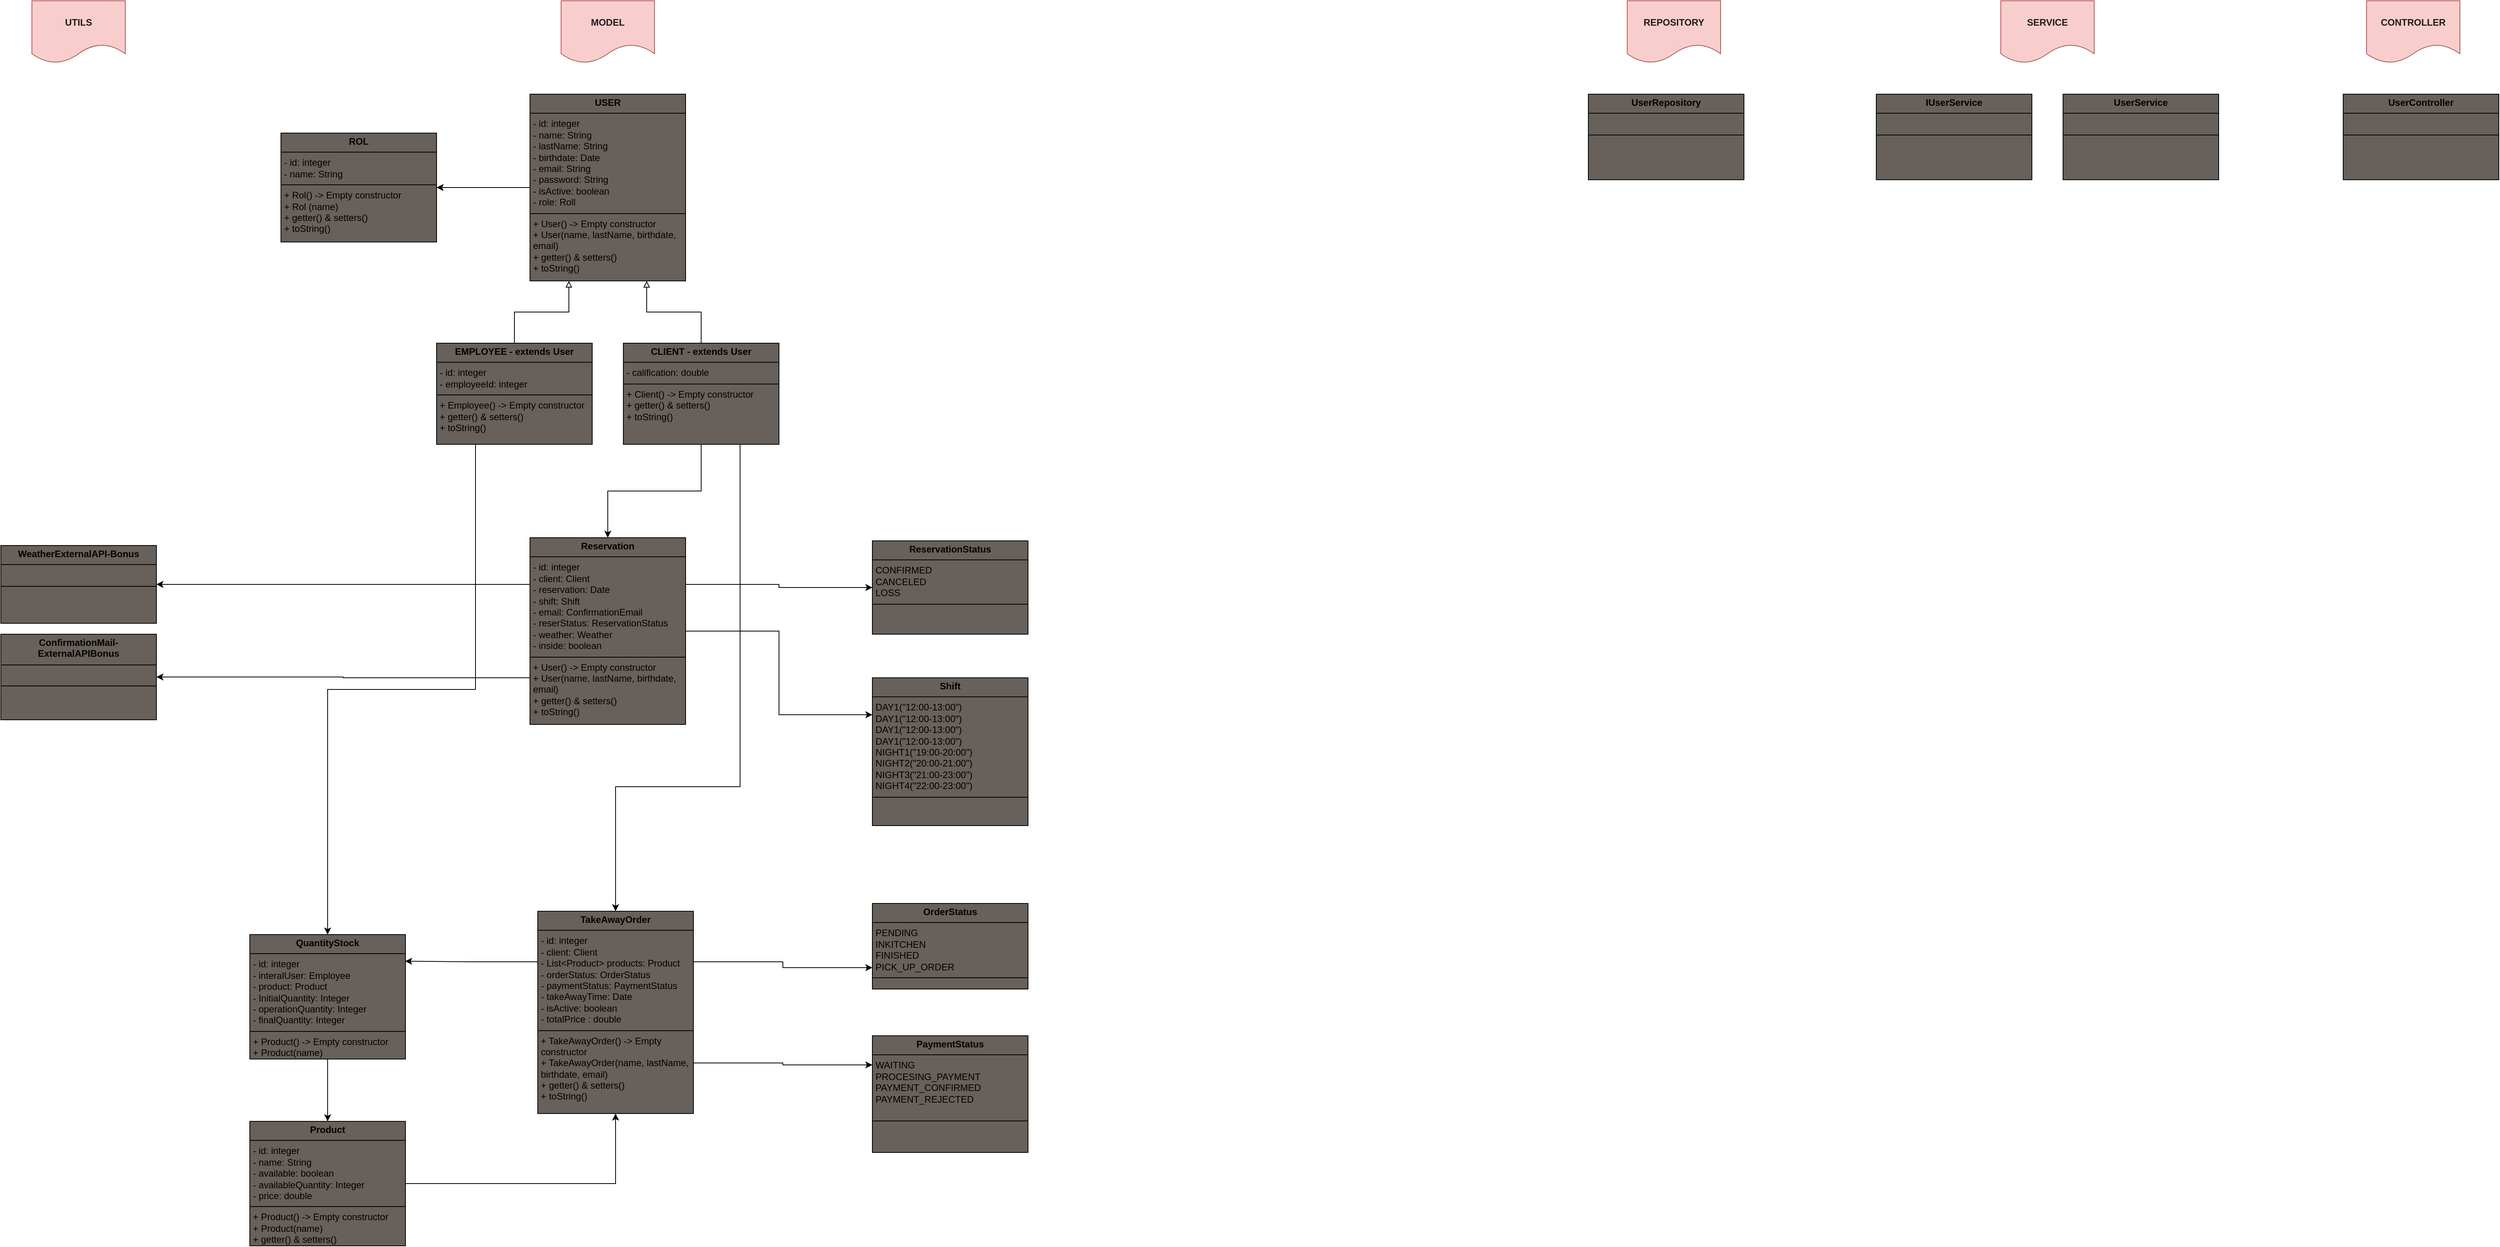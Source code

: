 <mxfile version="24.2.5" type="device" pages="2">
  <diagram name="GeneralMapClases" id="HxhWMXM4oB7l1AwxK58U">
    <mxGraphModel dx="4732" dy="2273" grid="1" gridSize="10" guides="1" tooltips="1" connect="1" arrows="1" fold="1" page="1" pageScale="1" pageWidth="827" pageHeight="1169" math="0" shadow="0">
      <root>
        <mxCell id="0" />
        <mxCell id="1" parent="0" />
        <mxCell id="preP2QebC4gda5gmUQMS-1" value="&lt;font color=&quot;#1d1b1b&quot;&gt;&lt;b&gt;MODEL&lt;/b&gt;&lt;/font&gt;" style="shape=document;whiteSpace=wrap;html=1;boundedLbl=1;fillColor=#f8cecc;strokeColor=#b85450;" vertex="1" parent="1">
          <mxGeometry x="80" y="40" width="120" height="80" as="geometry" />
        </mxCell>
        <mxCell id="preP2QebC4gda5gmUQMS-2" value="&lt;font color=&quot;#1d1b1b&quot;&gt;&lt;b&gt;REPOSITORY&lt;/b&gt;&lt;/font&gt;" style="shape=document;whiteSpace=wrap;html=1;boundedLbl=1;fillColor=#f8cecc;strokeColor=#b85450;" vertex="1" parent="1">
          <mxGeometry x="1450" y="40" width="120" height="80" as="geometry" />
        </mxCell>
        <mxCell id="preP2QebC4gda5gmUQMS-3" value="&lt;font color=&quot;#1d1b1b&quot;&gt;&lt;b&gt;SERVICE&lt;/b&gt;&lt;/font&gt;" style="shape=document;whiteSpace=wrap;html=1;boundedLbl=1;fillColor=#f8cecc;strokeColor=#b85450;" vertex="1" parent="1">
          <mxGeometry x="1930" y="40" width="120" height="80" as="geometry" />
        </mxCell>
        <mxCell id="preP2QebC4gda5gmUQMS-4" value="&lt;font color=&quot;#1d1b1b&quot;&gt;&lt;b&gt;CONTROLLER&lt;/b&gt;&lt;/font&gt;" style="shape=document;whiteSpace=wrap;html=1;boundedLbl=1;fillColor=#f8cecc;strokeColor=#b85450;" vertex="1" parent="1">
          <mxGeometry x="2400" y="40" width="120" height="80" as="geometry" />
        </mxCell>
        <mxCell id="preP2QebC4gda5gmUQMS-5" value="&lt;font color=&quot;#1d1b1b&quot;&gt;&lt;b&gt;UTILS&lt;/b&gt;&lt;/font&gt;" style="shape=document;whiteSpace=wrap;html=1;boundedLbl=1;fillColor=#f8cecc;strokeColor=#b85450;" vertex="1" parent="1">
          <mxGeometry x="-600" y="40" width="120" height="80" as="geometry" />
        </mxCell>
        <mxCell id="preP2QebC4gda5gmUQMS-27" style="edgeStyle=orthogonalEdgeStyle;rounded=0;orthogonalLoop=1;jettySize=auto;html=1;entryX=1;entryY=0.5;entryDx=0;entryDy=0;" edge="1" parent="1" source="preP2QebC4gda5gmUQMS-6" target="preP2QebC4gda5gmUQMS-26">
          <mxGeometry relative="1" as="geometry" />
        </mxCell>
        <mxCell id="preP2QebC4gda5gmUQMS-6" value="&lt;p style=&quot;margin:0px;margin-top:4px;text-align:center;&quot;&gt;&lt;b&gt;USER&lt;/b&gt;&lt;/p&gt;&lt;hr size=&quot;1&quot; style=&quot;border-style:solid;&quot;&gt;&lt;p style=&quot;margin:0px;margin-left:4px;&quot;&gt;- id: integer&lt;/p&gt;&lt;p style=&quot;margin:0px;margin-left:4px;&quot;&gt;- name: String&lt;/p&gt;&lt;p style=&quot;margin:0px;margin-left:4px;&quot;&gt;- lastN&lt;span style=&quot;background-color: initial;&quot;&gt;ame: String&lt;/span&gt;&lt;/p&gt;&lt;p style=&quot;margin:0px;margin-left:4px;&quot;&gt;- birthdate: Date&lt;/p&gt;&lt;p style=&quot;margin:0px;margin-left:4px;&quot;&gt;- email: String&lt;/p&gt;&lt;p style=&quot;margin:0px;margin-left:4px;&quot;&gt;- password: String&lt;br&gt;&lt;/p&gt;&lt;p style=&quot;margin:0px;margin-left:4px;&quot;&gt;- isActive: boolean&lt;/p&gt;&lt;p style=&quot;margin:0px;margin-left:4px;&quot;&gt;- role: Roll&lt;/p&gt;&lt;hr size=&quot;1&quot; style=&quot;border-style:solid;&quot;&gt;&lt;p style=&quot;margin:0px;margin-left:4px;&quot;&gt;+ User() -&amp;gt; Empty constructor&lt;/p&gt;&lt;p style=&quot;margin:0px;margin-left:4px;&quot;&gt;+ User(name, lastName, birthdate, email)&lt;/p&gt;&lt;p style=&quot;margin:0px;margin-left:4px;&quot;&gt;+ getter() &amp;amp; setters()&lt;/p&gt;&lt;p style=&quot;margin:0px;margin-left:4px;&quot;&gt;+ toString()&lt;/p&gt;" style="verticalAlign=top;align=left;overflow=fill;html=1;whiteSpace=wrap;fillStyle=solid;fillColor=#68605a;gradientColor=none;" vertex="1" parent="1">
          <mxGeometry x="40" y="160" width="200" height="240" as="geometry" />
        </mxCell>
        <mxCell id="gav5iKjm3K0pXsZ3ulH1-11" style="edgeStyle=orthogonalEdgeStyle;rounded=0;orthogonalLoop=1;jettySize=auto;html=1;entryX=0.5;entryY=0;entryDx=0;entryDy=0;exitX=0.25;exitY=1;exitDx=0;exitDy=0;" edge="1" parent="1" source="preP2QebC4gda5gmUQMS-7" target="gav5iKjm3K0pXsZ3ulH1-4">
          <mxGeometry relative="1" as="geometry">
            <Array as="points">
              <mxPoint x="-30" y="925" />
              <mxPoint x="-220" y="925" />
            </Array>
          </mxGeometry>
        </mxCell>
        <mxCell id="preP2QebC4gda5gmUQMS-7" value="&lt;p style=&quot;margin:0px;margin-top:4px;text-align:center;&quot;&gt;&lt;b&gt;EMPLOYEE - extends User&lt;/b&gt;&lt;/p&gt;&lt;hr size=&quot;1&quot; style=&quot;border-style:solid;&quot;&gt;&lt;p style=&quot;margin:0px;margin-left:4px;&quot;&gt;- id: integer&lt;/p&gt;&lt;p style=&quot;margin:0px;margin-left:4px;&quot;&gt;- employeeId: integer&lt;/p&gt;&lt;hr size=&quot;1&quot; style=&quot;border-style:solid;&quot;&gt;&lt;p style=&quot;margin:0px;margin-left:4px;&quot;&gt;+ Employee() -&amp;gt; Empty constructor&lt;/p&gt;&lt;p style=&quot;margin:0px;margin-left:4px;&quot;&gt;+ getter() &amp;amp; setters()&lt;/p&gt;&lt;p style=&quot;margin:0px;margin-left:4px;&quot;&gt;+ toString()&lt;/p&gt;" style="verticalAlign=top;align=left;overflow=fill;html=1;whiteSpace=wrap;fillStyle=solid;fillColor=#68605a;gradientColor=none;" vertex="1" parent="1">
          <mxGeometry x="-80" y="480" width="200" height="130" as="geometry" />
        </mxCell>
        <mxCell id="preP2QebC4gda5gmUQMS-40" style="edgeStyle=orthogonalEdgeStyle;rounded=0;orthogonalLoop=1;jettySize=auto;html=1;entryX=0.5;entryY=0;entryDx=0;entryDy=0;" edge="1" parent="1" source="preP2QebC4gda5gmUQMS-8" target="preP2QebC4gda5gmUQMS-39">
          <mxGeometry relative="1" as="geometry" />
        </mxCell>
        <mxCell id="gav5iKjm3K0pXsZ3ulH1-1" style="edgeStyle=orthogonalEdgeStyle;rounded=0;orthogonalLoop=1;jettySize=auto;html=1;exitX=0.75;exitY=1;exitDx=0;exitDy=0;entryX=0.5;entryY=0;entryDx=0;entryDy=0;" edge="1" parent="1" source="preP2QebC4gda5gmUQMS-8" target="preP2QebC4gda5gmUQMS-33">
          <mxGeometry relative="1" as="geometry">
            <Array as="points">
              <mxPoint x="310" y="1050" />
              <mxPoint x="150" y="1050" />
            </Array>
          </mxGeometry>
        </mxCell>
        <mxCell id="preP2QebC4gda5gmUQMS-8" value="&lt;p style=&quot;margin:0px;margin-top:4px;text-align:center;&quot;&gt;&lt;b&gt;CLIENT - extends User&lt;/b&gt;&lt;/p&gt;&lt;hr size=&quot;1&quot; style=&quot;border-style:solid;&quot;&gt;&lt;p style=&quot;margin:0px;margin-left:4px;&quot;&gt;- calification: double&lt;br&gt;&lt;/p&gt;&lt;hr size=&quot;1&quot; style=&quot;border-style:solid;&quot;&gt;&lt;p style=&quot;margin:0px;margin-left:4px;&quot;&gt;+ Client() -&amp;gt; Empty constructor&lt;/p&gt;&lt;p style=&quot;margin:0px;margin-left:4px;&quot;&gt;+ getter() &amp;amp; setters()&lt;/p&gt;&lt;p style=&quot;margin:0px;margin-left:4px;&quot;&gt;+ toString()&lt;/p&gt;" style="verticalAlign=top;align=left;overflow=fill;html=1;whiteSpace=wrap;fillStyle=solid;fillColor=#68605a;gradientColor=none;" vertex="1" parent="1">
          <mxGeometry x="160" y="480" width="200" height="130" as="geometry" />
        </mxCell>
        <mxCell id="preP2QebC4gda5gmUQMS-9" value="" style="endArrow=block;endFill=0;html=1;edgeStyle=orthogonalEdgeStyle;align=left;verticalAlign=top;rounded=0;entryX=0.25;entryY=1;entryDx=0;entryDy=0;exitX=0.5;exitY=0;exitDx=0;exitDy=0;" edge="1" parent="1" source="preP2QebC4gda5gmUQMS-7" target="preP2QebC4gda5gmUQMS-6">
          <mxGeometry x="-1" relative="1" as="geometry">
            <mxPoint y="439" as="sourcePoint" />
            <mxPoint x="160" y="439" as="targetPoint" />
          </mxGeometry>
        </mxCell>
        <mxCell id="preP2QebC4gda5gmUQMS-11" value="" style="endArrow=block;endFill=0;html=1;edgeStyle=orthogonalEdgeStyle;align=left;verticalAlign=top;rounded=0;entryX=0.75;entryY=1;entryDx=0;entryDy=0;exitX=0.5;exitY=0;exitDx=0;exitDy=0;" edge="1" parent="1" source="preP2QebC4gda5gmUQMS-8" target="preP2QebC4gda5gmUQMS-6">
          <mxGeometry x="-1" relative="1" as="geometry">
            <mxPoint x="104.75" y="439.5" as="sourcePoint" />
            <mxPoint x="174.75" y="359.5" as="targetPoint" />
          </mxGeometry>
        </mxCell>
        <mxCell id="preP2QebC4gda5gmUQMS-26" value="&lt;p style=&quot;margin:0px;margin-top:4px;text-align:center;&quot;&gt;&lt;b&gt;ROL&lt;/b&gt;&lt;/p&gt;&lt;hr size=&quot;1&quot; style=&quot;border-style:solid;&quot;&gt;&lt;p style=&quot;margin:0px;margin-left:4px;&quot;&gt;- id: integer&lt;/p&gt;&lt;p style=&quot;margin:0px;margin-left:4px;&quot;&gt;- name: String&lt;/p&gt;&lt;hr size=&quot;1&quot; style=&quot;border-style:solid;&quot;&gt;&lt;p style=&quot;margin:0px;margin-left:4px;&quot;&gt;+ Rol() -&amp;gt; Empty constructor&lt;/p&gt;&lt;p style=&quot;margin:0px;margin-left:4px;&quot;&gt;+ Rol (name)&lt;/p&gt;&lt;p style=&quot;margin:0px;margin-left:4px;&quot;&gt;+ getter() &amp;amp; setters()&lt;/p&gt;&lt;p style=&quot;margin:0px;margin-left:4px;&quot;&gt;+ toString()&lt;/p&gt;" style="verticalAlign=top;align=left;overflow=fill;html=1;whiteSpace=wrap;fillStyle=solid;fillColor=#68605a;gradientColor=none;" vertex="1" parent="1">
          <mxGeometry x="-280" y="210" width="200" height="140" as="geometry" />
        </mxCell>
        <mxCell id="preP2QebC4gda5gmUQMS-28" value="&lt;p style=&quot;margin:0px;margin-top:4px;text-align:center;&quot;&gt;&lt;b&gt;UserRepository&lt;/b&gt;&lt;/p&gt;&lt;hr size=&quot;1&quot; style=&quot;border-style:solid;&quot;&gt;&lt;p style=&quot;margin:0px;margin-left:4px;&quot;&gt;&lt;br&gt;&lt;/p&gt;&lt;hr size=&quot;1&quot; style=&quot;border-style:solid;&quot;&gt;&lt;p style=&quot;margin:0px;margin-left:4px;&quot;&gt;&lt;br&gt;&lt;/p&gt;" style="verticalAlign=top;align=left;overflow=fill;html=1;whiteSpace=wrap;fillStyle=solid;fillColor=#68605a;gradientColor=none;" vertex="1" parent="1">
          <mxGeometry x="1400" y="160" width="200" height="110" as="geometry" />
        </mxCell>
        <mxCell id="preP2QebC4gda5gmUQMS-29" value="&lt;p style=&quot;margin:0px;margin-top:4px;text-align:center;&quot;&gt;&lt;b&gt;IUserService&lt;/b&gt;&lt;/p&gt;&lt;hr size=&quot;1&quot; style=&quot;border-style:solid;&quot;&gt;&lt;p style=&quot;margin:0px;margin-left:4px;&quot;&gt;&lt;br&gt;&lt;/p&gt;&lt;hr size=&quot;1&quot; style=&quot;border-style:solid;&quot;&gt;&lt;p style=&quot;margin:0px;margin-left:4px;&quot;&gt;&lt;br&gt;&lt;/p&gt;" style="verticalAlign=top;align=left;overflow=fill;html=1;whiteSpace=wrap;fillStyle=solid;fillColor=#68605a;gradientColor=none;" vertex="1" parent="1">
          <mxGeometry x="1770" y="160" width="200" height="110" as="geometry" />
        </mxCell>
        <mxCell id="preP2QebC4gda5gmUQMS-30" value="&lt;p style=&quot;margin:0px;margin-top:4px;text-align:center;&quot;&gt;&lt;b&gt;UserService&lt;/b&gt;&lt;/p&gt;&lt;hr size=&quot;1&quot; style=&quot;border-style:solid;&quot;&gt;&lt;p style=&quot;margin:0px;margin-left:4px;&quot;&gt;&lt;br&gt;&lt;/p&gt;&lt;hr size=&quot;1&quot; style=&quot;border-style:solid;&quot;&gt;&lt;p style=&quot;margin:0px;margin-left:4px;&quot;&gt;&lt;br&gt;&lt;/p&gt;" style="verticalAlign=top;align=left;overflow=fill;html=1;whiteSpace=wrap;fillStyle=solid;fillColor=#68605a;gradientColor=none;" vertex="1" parent="1">
          <mxGeometry x="2010" y="160" width="200" height="110" as="geometry" />
        </mxCell>
        <mxCell id="preP2QebC4gda5gmUQMS-31" value="&lt;p style=&quot;margin:0px;margin-top:4px;text-align:center;&quot;&gt;&lt;b&gt;UserController&lt;/b&gt;&lt;/p&gt;&lt;hr size=&quot;1&quot; style=&quot;border-style:solid;&quot;&gt;&lt;p style=&quot;margin:0px;margin-left:4px;&quot;&gt;&lt;br&gt;&lt;/p&gt;&lt;hr size=&quot;1&quot; style=&quot;border-style:solid;&quot;&gt;&lt;p style=&quot;margin:0px;margin-left:4px;&quot;&gt;&lt;br&gt;&lt;/p&gt;" style="verticalAlign=top;align=left;overflow=fill;html=1;whiteSpace=wrap;fillStyle=solid;fillColor=#68605a;gradientColor=none;" vertex="1" parent="1">
          <mxGeometry x="2370" y="160" width="200" height="110" as="geometry" />
        </mxCell>
        <mxCell id="FJroX2IqCeDBh3WJ1mV_-1" style="edgeStyle=orthogonalEdgeStyle;rounded=0;orthogonalLoop=1;jettySize=auto;html=1;exitX=1;exitY=0.25;exitDx=0;exitDy=0;entryX=0;entryY=0.75;entryDx=0;entryDy=0;" edge="1" parent="1" source="preP2QebC4gda5gmUQMS-33" target="gav5iKjm3K0pXsZ3ulH1-12">
          <mxGeometry relative="1" as="geometry" />
        </mxCell>
        <mxCell id="FJroX2IqCeDBh3WJ1mV_-2" style="edgeStyle=orthogonalEdgeStyle;rounded=0;orthogonalLoop=1;jettySize=auto;html=1;exitX=1;exitY=0.75;exitDx=0;exitDy=0;entryX=0;entryY=0.25;entryDx=0;entryDy=0;" edge="1" parent="1" source="preP2QebC4gda5gmUQMS-33" target="gav5iKjm3K0pXsZ3ulH1-13">
          <mxGeometry relative="1" as="geometry" />
        </mxCell>
        <mxCell id="preP2QebC4gda5gmUQMS-33" value="&lt;p style=&quot;margin:0px;margin-top:4px;text-align:center;&quot;&gt;&lt;b&gt;TakeAwayOrder&lt;/b&gt;&lt;/p&gt;&lt;hr size=&quot;1&quot; style=&quot;border-style:solid;&quot;&gt;&lt;p style=&quot;margin:0px;margin-left:4px;&quot;&gt;-&amp;nbsp;&lt;span style=&quot;background-color: initial;&quot;&gt;id: integer&lt;/span&gt;&lt;/p&gt;&lt;p style=&quot;margin: 0px 0px 0px 4px;&quot;&gt;- client: Client&lt;/p&gt;&lt;p style=&quot;margin: 0px 0px 0px 4px;&quot;&gt;- List&amp;lt;Product&amp;gt; products&lt;span style=&quot;background-color: initial;&quot;&gt;: Product&lt;/span&gt;&lt;/p&gt;&lt;p style=&quot;margin:0px;margin-left:4px;&quot;&gt;- orderStatus: OrderStatus&lt;/p&gt;&lt;p style=&quot;margin:0px;margin-left:4px;&quot;&gt;- paymentStatus: PaymentStatus&lt;/p&gt;&lt;p style=&quot;margin:0px;margin-left:4px;&quot;&gt;- takeAwayTime: Date&lt;br&gt;&lt;/p&gt;&lt;p style=&quot;margin:0px;margin-left:4px;&quot;&gt;- isActive: boolean&lt;/p&gt;&lt;p style=&quot;margin:0px;margin-left:4px;&quot;&gt;- totalPrice : double&lt;/p&gt;&lt;hr size=&quot;1&quot; style=&quot;border-style:solid;&quot;&gt;&lt;p style=&quot;margin:0px;margin-left:4px;&quot;&gt;+ TakeAwayOrder() -&amp;gt; Empty constructor&lt;/p&gt;&lt;p style=&quot;margin:0px;margin-left:4px;&quot;&gt;+ TakeAwayOrder(name, lastName, birthdate, email)&lt;/p&gt;&lt;p style=&quot;margin:0px;margin-left:4px;&quot;&gt;+ getter() &amp;amp; setters()&lt;/p&gt;&lt;p style=&quot;margin:0px;margin-left:4px;&quot;&gt;+ toString()&lt;/p&gt;" style="verticalAlign=top;align=left;overflow=fill;html=1;whiteSpace=wrap;fillStyle=solid;fillColor=#68605a;gradientColor=none;" vertex="1" parent="1">
          <mxGeometry x="50" y="1210" width="200" height="260" as="geometry" />
        </mxCell>
        <mxCell id="gav5iKjm3K0pXsZ3ulH1-9" style="edgeStyle=orthogonalEdgeStyle;rounded=0;orthogonalLoop=1;jettySize=auto;html=1;entryX=0.5;entryY=1;entryDx=0;entryDy=0;" edge="1" parent="1" source="preP2QebC4gda5gmUQMS-38" target="preP2QebC4gda5gmUQMS-33">
          <mxGeometry relative="1" as="geometry" />
        </mxCell>
        <mxCell id="preP2QebC4gda5gmUQMS-38" value="&lt;p style=&quot;margin:0px;margin-top:4px;text-align:center;&quot;&gt;&lt;b&gt;Product&lt;/b&gt;&lt;/p&gt;&lt;hr size=&quot;1&quot; style=&quot;border-style:solid;&quot;&gt;&lt;p style=&quot;margin:0px;margin-left:4px;&quot;&gt;- id: integer&lt;/p&gt;&lt;p style=&quot;margin:0px;margin-left:4px;&quot;&gt;- name: String&lt;/p&gt;&lt;p style=&quot;margin:0px;margin-left:4px;&quot;&gt;- available: boolean&lt;/p&gt;&lt;p style=&quot;margin:0px;margin-left:4px;&quot;&gt;- availableQuantity: Integer&lt;/p&gt;&lt;p style=&quot;margin:0px;margin-left:4px;&quot;&gt;- price: double&lt;/p&gt;&lt;hr size=&quot;1&quot; style=&quot;border-style:solid;&quot;&gt;&lt;p style=&quot;margin:0px;margin-left:4px;&quot;&gt;+ Product() -&amp;gt; Empty constructor&lt;/p&gt;&lt;p style=&quot;margin:0px;margin-left:4px;&quot;&gt;+ Product(name)&lt;/p&gt;&lt;p style=&quot;margin:0px;margin-left:4px;&quot;&gt;+ getter() &amp;amp; setters()&lt;/p&gt;&lt;p style=&quot;margin:0px;margin-left:4px;&quot;&gt;+ toString()&lt;/p&gt;" style="verticalAlign=top;align=left;overflow=fill;html=1;whiteSpace=wrap;fillStyle=solid;fillColor=#68605a;gradientColor=none;" vertex="1" parent="1">
          <mxGeometry x="-320" y="1480" width="200" height="160" as="geometry" />
        </mxCell>
        <mxCell id="7_HpfnUdxWL2zBtsx0Id-1" style="edgeStyle=orthogonalEdgeStyle;rounded=0;orthogonalLoop=1;jettySize=auto;html=1;exitX=0;exitY=0.25;exitDx=0;exitDy=0;entryX=1;entryY=0.5;entryDx=0;entryDy=0;" edge="1" parent="1" source="preP2QebC4gda5gmUQMS-39" target="preP2QebC4gda5gmUQMS-41">
          <mxGeometry relative="1" as="geometry" />
        </mxCell>
        <mxCell id="7_HpfnUdxWL2zBtsx0Id-2" style="edgeStyle=orthogonalEdgeStyle;rounded=0;orthogonalLoop=1;jettySize=auto;html=1;entryX=1;entryY=0.5;entryDx=0;entryDy=0;exitX=0;exitY=0.75;exitDx=0;exitDy=0;" edge="1" parent="1" source="preP2QebC4gda5gmUQMS-39" target="preP2QebC4gda5gmUQMS-42">
          <mxGeometry relative="1" as="geometry">
            <mxPoint x="30" y="935" as="sourcePoint" />
          </mxGeometry>
        </mxCell>
        <mxCell id="FJroX2IqCeDBh3WJ1mV_-3" style="edgeStyle=orthogonalEdgeStyle;rounded=0;orthogonalLoop=1;jettySize=auto;html=1;exitX=1;exitY=0.25;exitDx=0;exitDy=0;" edge="1" parent="1" source="preP2QebC4gda5gmUQMS-39" target="gav5iKjm3K0pXsZ3ulH1-14">
          <mxGeometry relative="1" as="geometry" />
        </mxCell>
        <mxCell id="FJroX2IqCeDBh3WJ1mV_-8" style="edgeStyle=orthogonalEdgeStyle;rounded=0;orthogonalLoop=1;jettySize=auto;html=1;entryX=0;entryY=0.25;entryDx=0;entryDy=0;" edge="1" parent="1" source="preP2QebC4gda5gmUQMS-39" target="FJroX2IqCeDBh3WJ1mV_-7">
          <mxGeometry relative="1" as="geometry" />
        </mxCell>
        <mxCell id="preP2QebC4gda5gmUQMS-39" value="&lt;p style=&quot;margin:0px;margin-top:4px;text-align:center;&quot;&gt;&lt;b&gt;Reservation&lt;/b&gt;&lt;/p&gt;&lt;hr size=&quot;1&quot; style=&quot;border-style:solid;&quot;&gt;&lt;p style=&quot;margin:0px;margin-left:4px;&quot;&gt;- id: integer&lt;/p&gt;&lt;p style=&quot;margin:0px;margin-left:4px;&quot;&gt;- client: Client&lt;/p&gt;&lt;p style=&quot;margin:0px;margin-left:4px;&quot;&gt;- reservation&lt;span style=&quot;background-color: initial;&quot;&gt;: Date&lt;/span&gt;&lt;/p&gt;&lt;p style=&quot;margin:0px;margin-left:4px;&quot;&gt;- shift: Shift&lt;/p&gt;&lt;p style=&quot;margin:0px;margin-left:4px;&quot;&gt;- email: ConfirmationEmail&lt;/p&gt;&lt;p style=&quot;margin:0px;margin-left:4px;&quot;&gt;- reserStatus: ReservationStatus&lt;/p&gt;&lt;p style=&quot;margin:0px;margin-left:4px;&quot;&gt;- weather: Weather&lt;/p&gt;&lt;p style=&quot;margin:0px;margin-left:4px;&quot;&gt;- inside: boolean&lt;/p&gt;&lt;hr size=&quot;1&quot; style=&quot;border-style:solid;&quot;&gt;&lt;p style=&quot;margin:0px;margin-left:4px;&quot;&gt;+ User() -&amp;gt; Empty constructor&lt;/p&gt;&lt;p style=&quot;margin:0px;margin-left:4px;&quot;&gt;+ User(name, lastName, birthdate, email)&lt;/p&gt;&lt;p style=&quot;margin:0px;margin-left:4px;&quot;&gt;+ getter() &amp;amp; setters()&lt;/p&gt;&lt;p style=&quot;margin:0px;margin-left:4px;&quot;&gt;+ toString()&lt;/p&gt;" style="verticalAlign=top;align=left;overflow=fill;html=1;whiteSpace=wrap;fillStyle=solid;fillColor=#68605a;gradientColor=none;" vertex="1" parent="1">
          <mxGeometry x="40" y="730" width="200" height="240" as="geometry" />
        </mxCell>
        <mxCell id="preP2QebC4gda5gmUQMS-41" value="&lt;p style=&quot;margin:0px;margin-top:4px;text-align:center;&quot;&gt;&lt;b&gt;WeatherExternalAPI-Bonus&lt;/b&gt;&lt;/p&gt;&lt;hr size=&quot;1&quot; style=&quot;border-style:solid;&quot;&gt;&lt;p style=&quot;margin:0px;margin-left:4px;&quot;&gt;&lt;br&gt;&lt;/p&gt;&lt;hr size=&quot;1&quot; style=&quot;border-style:solid;&quot;&gt;&lt;p style=&quot;margin:0px;margin-left:4px;&quot;&gt;&lt;br&gt;&lt;/p&gt;" style="verticalAlign=top;align=left;overflow=fill;html=1;whiteSpace=wrap;fillStyle=solid;fillColor=#68605a;gradientColor=none;" vertex="1" parent="1">
          <mxGeometry x="-640" y="740" width="200" height="100" as="geometry" />
        </mxCell>
        <mxCell id="preP2QebC4gda5gmUQMS-42" value="&lt;p style=&quot;margin:0px;margin-top:4px;text-align:center;&quot;&gt;&lt;b&gt;ConfirmationMail-ExternalAPIBonus&lt;/b&gt;&lt;/p&gt;&lt;hr size=&quot;1&quot; style=&quot;border-style:solid;&quot;&gt;&lt;p style=&quot;margin:0px;margin-left:4px;&quot;&gt;&lt;br&gt;&lt;/p&gt;&lt;hr size=&quot;1&quot; style=&quot;border-style:solid;&quot;&gt;&lt;p style=&quot;margin:0px;margin-left:4px;&quot;&gt;&lt;br&gt;&lt;/p&gt;" style="verticalAlign=top;align=left;overflow=fill;html=1;whiteSpace=wrap;fillStyle=solid;fillColor=#68605a;gradientColor=none;" vertex="1" parent="1">
          <mxGeometry x="-640" y="854" width="200" height="110" as="geometry" />
        </mxCell>
        <mxCell id="gav5iKjm3K0pXsZ3ulH1-8" style="edgeStyle=orthogonalEdgeStyle;rounded=0;orthogonalLoop=1;jettySize=auto;html=1;entryX=0.5;entryY=0;entryDx=0;entryDy=0;" edge="1" parent="1" source="gav5iKjm3K0pXsZ3ulH1-4" target="preP2QebC4gda5gmUQMS-38">
          <mxGeometry relative="1" as="geometry" />
        </mxCell>
        <mxCell id="gav5iKjm3K0pXsZ3ulH1-4" value="&lt;p style=&quot;margin:0px;margin-top:4px;text-align:center;&quot;&gt;&lt;b&gt;QuantityStock&lt;/b&gt;&lt;/p&gt;&lt;hr size=&quot;1&quot; style=&quot;border-style:solid;&quot;&gt;&lt;p style=&quot;margin:0px;margin-left:4px;&quot;&gt;- id: integer&lt;/p&gt;&lt;p style=&quot;margin:0px;margin-left:4px;&quot;&gt;- interalUser: Employee&lt;/p&gt;&lt;p style=&quot;margin:0px;margin-left:4px;&quot;&gt;- product: Product&lt;/p&gt;&lt;p style=&quot;margin:0px;margin-left:4px;&quot;&gt;- InitialQuantity: Integer&lt;/p&gt;&lt;p style=&quot;margin:0px;margin-left:4px;&quot;&gt;- operationQuantity: Integer&lt;/p&gt;&lt;p style=&quot;margin:0px;margin-left:4px;&quot;&gt;- finalQuantity: Integer&lt;/p&gt;&lt;hr size=&quot;1&quot; style=&quot;border-style:solid;&quot;&gt;&lt;p style=&quot;margin:0px;margin-left:4px;&quot;&gt;+ Product() -&amp;gt; Empty constructor&lt;/p&gt;&lt;p style=&quot;margin:0px;margin-left:4px;&quot;&gt;+ Product(name)&lt;/p&gt;&lt;p style=&quot;margin:0px;margin-left:4px;&quot;&gt;+ getter() &amp;amp; setters()&lt;/p&gt;&lt;p style=&quot;margin:0px;margin-left:4px;&quot;&gt;+ toString()&lt;/p&gt;" style="verticalAlign=top;align=left;overflow=fill;html=1;whiteSpace=wrap;fillStyle=solid;fillColor=#68605a;gradientColor=none;" vertex="1" parent="1">
          <mxGeometry x="-320" y="1240" width="200" height="160" as="geometry" />
        </mxCell>
        <mxCell id="gav5iKjm3K0pXsZ3ulH1-10" style="edgeStyle=orthogonalEdgeStyle;rounded=0;orthogonalLoop=1;jettySize=auto;html=1;exitX=0;exitY=0.25;exitDx=0;exitDy=0;entryX=0.998;entryY=0.214;entryDx=0;entryDy=0;entryPerimeter=0;" edge="1" parent="1" source="preP2QebC4gda5gmUQMS-33" target="gav5iKjm3K0pXsZ3ulH1-4">
          <mxGeometry relative="1" as="geometry" />
        </mxCell>
        <mxCell id="gav5iKjm3K0pXsZ3ulH1-12" value="&lt;p style=&quot;margin:0px;margin-top:4px;text-align:center;&quot;&gt;&lt;b&gt;OrderStatus&lt;/b&gt;&lt;/p&gt;&lt;hr size=&quot;1&quot; style=&quot;border-style:solid;&quot;&gt;&lt;p style=&quot;margin:0px;margin-left:4px;&quot;&gt;PENDING&lt;/p&gt;&lt;p style=&quot;margin:0px;margin-left:4px;&quot;&gt;INKITCHEN&lt;br&gt;FINISHED&lt;br&gt;PICK_UP_ORDER&lt;br&gt;&lt;/p&gt;&lt;hr size=&quot;1&quot; style=&quot;border-style:solid;&quot;&gt;&lt;p style=&quot;margin:0px;margin-left:4px;&quot;&gt;&lt;br&gt;&lt;/p&gt;" style="verticalAlign=top;align=left;overflow=fill;html=1;whiteSpace=wrap;fillStyle=solid;fillColor=#68605a;gradientColor=none;" vertex="1" parent="1">
          <mxGeometry x="480" y="1200" width="200" height="110" as="geometry" />
        </mxCell>
        <mxCell id="gav5iKjm3K0pXsZ3ulH1-13" value="&lt;p style=&quot;margin:0px;margin-top:4px;text-align:center;&quot;&gt;&lt;b&gt;PaymentStatus&lt;/b&gt;&lt;/p&gt;&lt;hr size=&quot;1&quot; style=&quot;border-style:solid;&quot;&gt;&lt;p style=&quot;margin:0px;margin-left:4px;&quot;&gt;WAITING&lt;/p&gt;&lt;p style=&quot;margin:0px;margin-left:4px;&quot;&gt;PROCESING_PAYMENT&lt;/p&gt;&lt;p style=&quot;margin:0px;margin-left:4px;&quot;&gt;PAYMENT_CONFIRMED&lt;/p&gt;&lt;p style=&quot;margin:0px;margin-left:4px;&quot;&gt;PAYMENT_REJECTED&lt;/p&gt;&lt;p style=&quot;margin:0px;margin-left:4px;&quot;&gt;&lt;br&gt;&lt;/p&gt;&lt;hr size=&quot;1&quot; style=&quot;border-style:solid;&quot;&gt;&lt;p style=&quot;margin:0px;margin-left:4px;&quot;&gt;&lt;br&gt;&lt;/p&gt;" style="verticalAlign=top;align=left;overflow=fill;html=1;whiteSpace=wrap;fillStyle=solid;fillColor=#68605a;gradientColor=none;" vertex="1" parent="1">
          <mxGeometry x="480" y="1370" width="200" height="150" as="geometry" />
        </mxCell>
        <mxCell id="gav5iKjm3K0pXsZ3ulH1-14" value="&lt;p style=&quot;margin:0px;margin-top:4px;text-align:center;&quot;&gt;&lt;b&gt;ReservationStatus&lt;/b&gt;&lt;/p&gt;&lt;hr size=&quot;1&quot; style=&quot;border-style:solid;&quot;&gt;&lt;p style=&quot;margin:0px;margin-left:4px;&quot;&gt;CONFIRMED&lt;/p&gt;&lt;p style=&quot;margin:0px;margin-left:4px;&quot;&gt;CANCELED&lt;/p&gt;&lt;p style=&quot;margin:0px;margin-left:4px;&quot;&gt;LOSS&lt;/p&gt;&lt;hr size=&quot;1&quot; style=&quot;border-style:solid;&quot;&gt;&lt;p style=&quot;margin:0px;margin-left:4px;&quot;&gt;&lt;br&gt;&lt;/p&gt;" style="verticalAlign=top;align=left;overflow=fill;html=1;whiteSpace=wrap;fillStyle=solid;fillColor=#68605a;gradientColor=none;" vertex="1" parent="1">
          <mxGeometry x="480" y="734" width="200" height="120" as="geometry" />
        </mxCell>
        <mxCell id="FJroX2IqCeDBh3WJ1mV_-7" value="&lt;p style=&quot;margin:0px;margin-top:4px;text-align:center;&quot;&gt;&lt;b&gt;Shift&lt;/b&gt;&lt;/p&gt;&lt;hr size=&quot;1&quot; style=&quot;border-style:solid;&quot;&gt;&lt;p style=&quot;margin:0px;margin-left:4px;&quot;&gt;DAY1(&quot;12:00-13:00&quot;)&lt;/p&gt;&lt;p style=&quot;margin:0px;margin-left:4px;&quot;&gt;DAY1(&quot;12:00-13:00&quot;)&lt;br&gt;&lt;/p&gt;&lt;p style=&quot;margin:0px;margin-left:4px;&quot;&gt;DAY1(&quot;12:00-13:00&quot;)&lt;br&gt;&lt;/p&gt;&lt;p style=&quot;margin:0px;margin-left:4px;&quot;&gt;DAY1(&quot;12:00-13:00&quot;)&lt;br&gt;&lt;/p&gt;&lt;p style=&quot;margin:0px;margin-left:4px;&quot;&gt;NIGHT1(&quot;19:00-20:00&quot;)&lt;/p&gt;&lt;p style=&quot;margin:0px;margin-left:4px;&quot;&gt;NIGHT2(&quot;20:00-21:00&quot;)&lt;br&gt;&lt;/p&gt;&lt;p style=&quot;margin:0px;margin-left:4px;&quot;&gt;NIGHT3(&quot;21:00-23:00&quot;)&lt;br&gt;&lt;/p&gt;&lt;p style=&quot;margin:0px;margin-left:4px;&quot;&gt;NIGHT4&lt;span style=&quot;background-color: initial;&quot;&gt;(&quot;22:00-23:00&quot;)&lt;/span&gt;&lt;br&gt;&lt;/p&gt;&lt;hr size=&quot;1&quot; style=&quot;border-style:solid;&quot;&gt;&lt;p style=&quot;margin:0px;margin-left:4px;&quot;&gt;&lt;br&gt;&lt;/p&gt;" style="verticalAlign=top;align=left;overflow=fill;html=1;whiteSpace=wrap;fillStyle=solid;fillColor=#68605a;gradientColor=none;" vertex="1" parent="1">
          <mxGeometry x="480" y="910" width="200" height="190" as="geometry" />
        </mxCell>
      </root>
    </mxGraphModel>
  </diagram>
  <diagram id="KEhwTuDpDHIY6lXlersn" name="ReservationLogic">
    <mxGraphModel dx="1562" dy="909" grid="1" gridSize="10" guides="1" tooltips="1" connect="1" arrows="1" fold="1" page="1" pageScale="1" pageWidth="1169" pageHeight="827" math="0" shadow="0">
      <root>
        <mxCell id="0" />
        <mxCell id="1" parent="0" />
        <mxCell id="i3tQPNTUUnYiHz20sTh8-1" value="User" style="shape=umlActor;verticalLabelPosition=bottom;verticalAlign=top;html=1;" vertex="1" parent="1">
          <mxGeometry x="90" y="160" width="30" height="60" as="geometry" />
        </mxCell>
      </root>
    </mxGraphModel>
  </diagram>
</mxfile>
